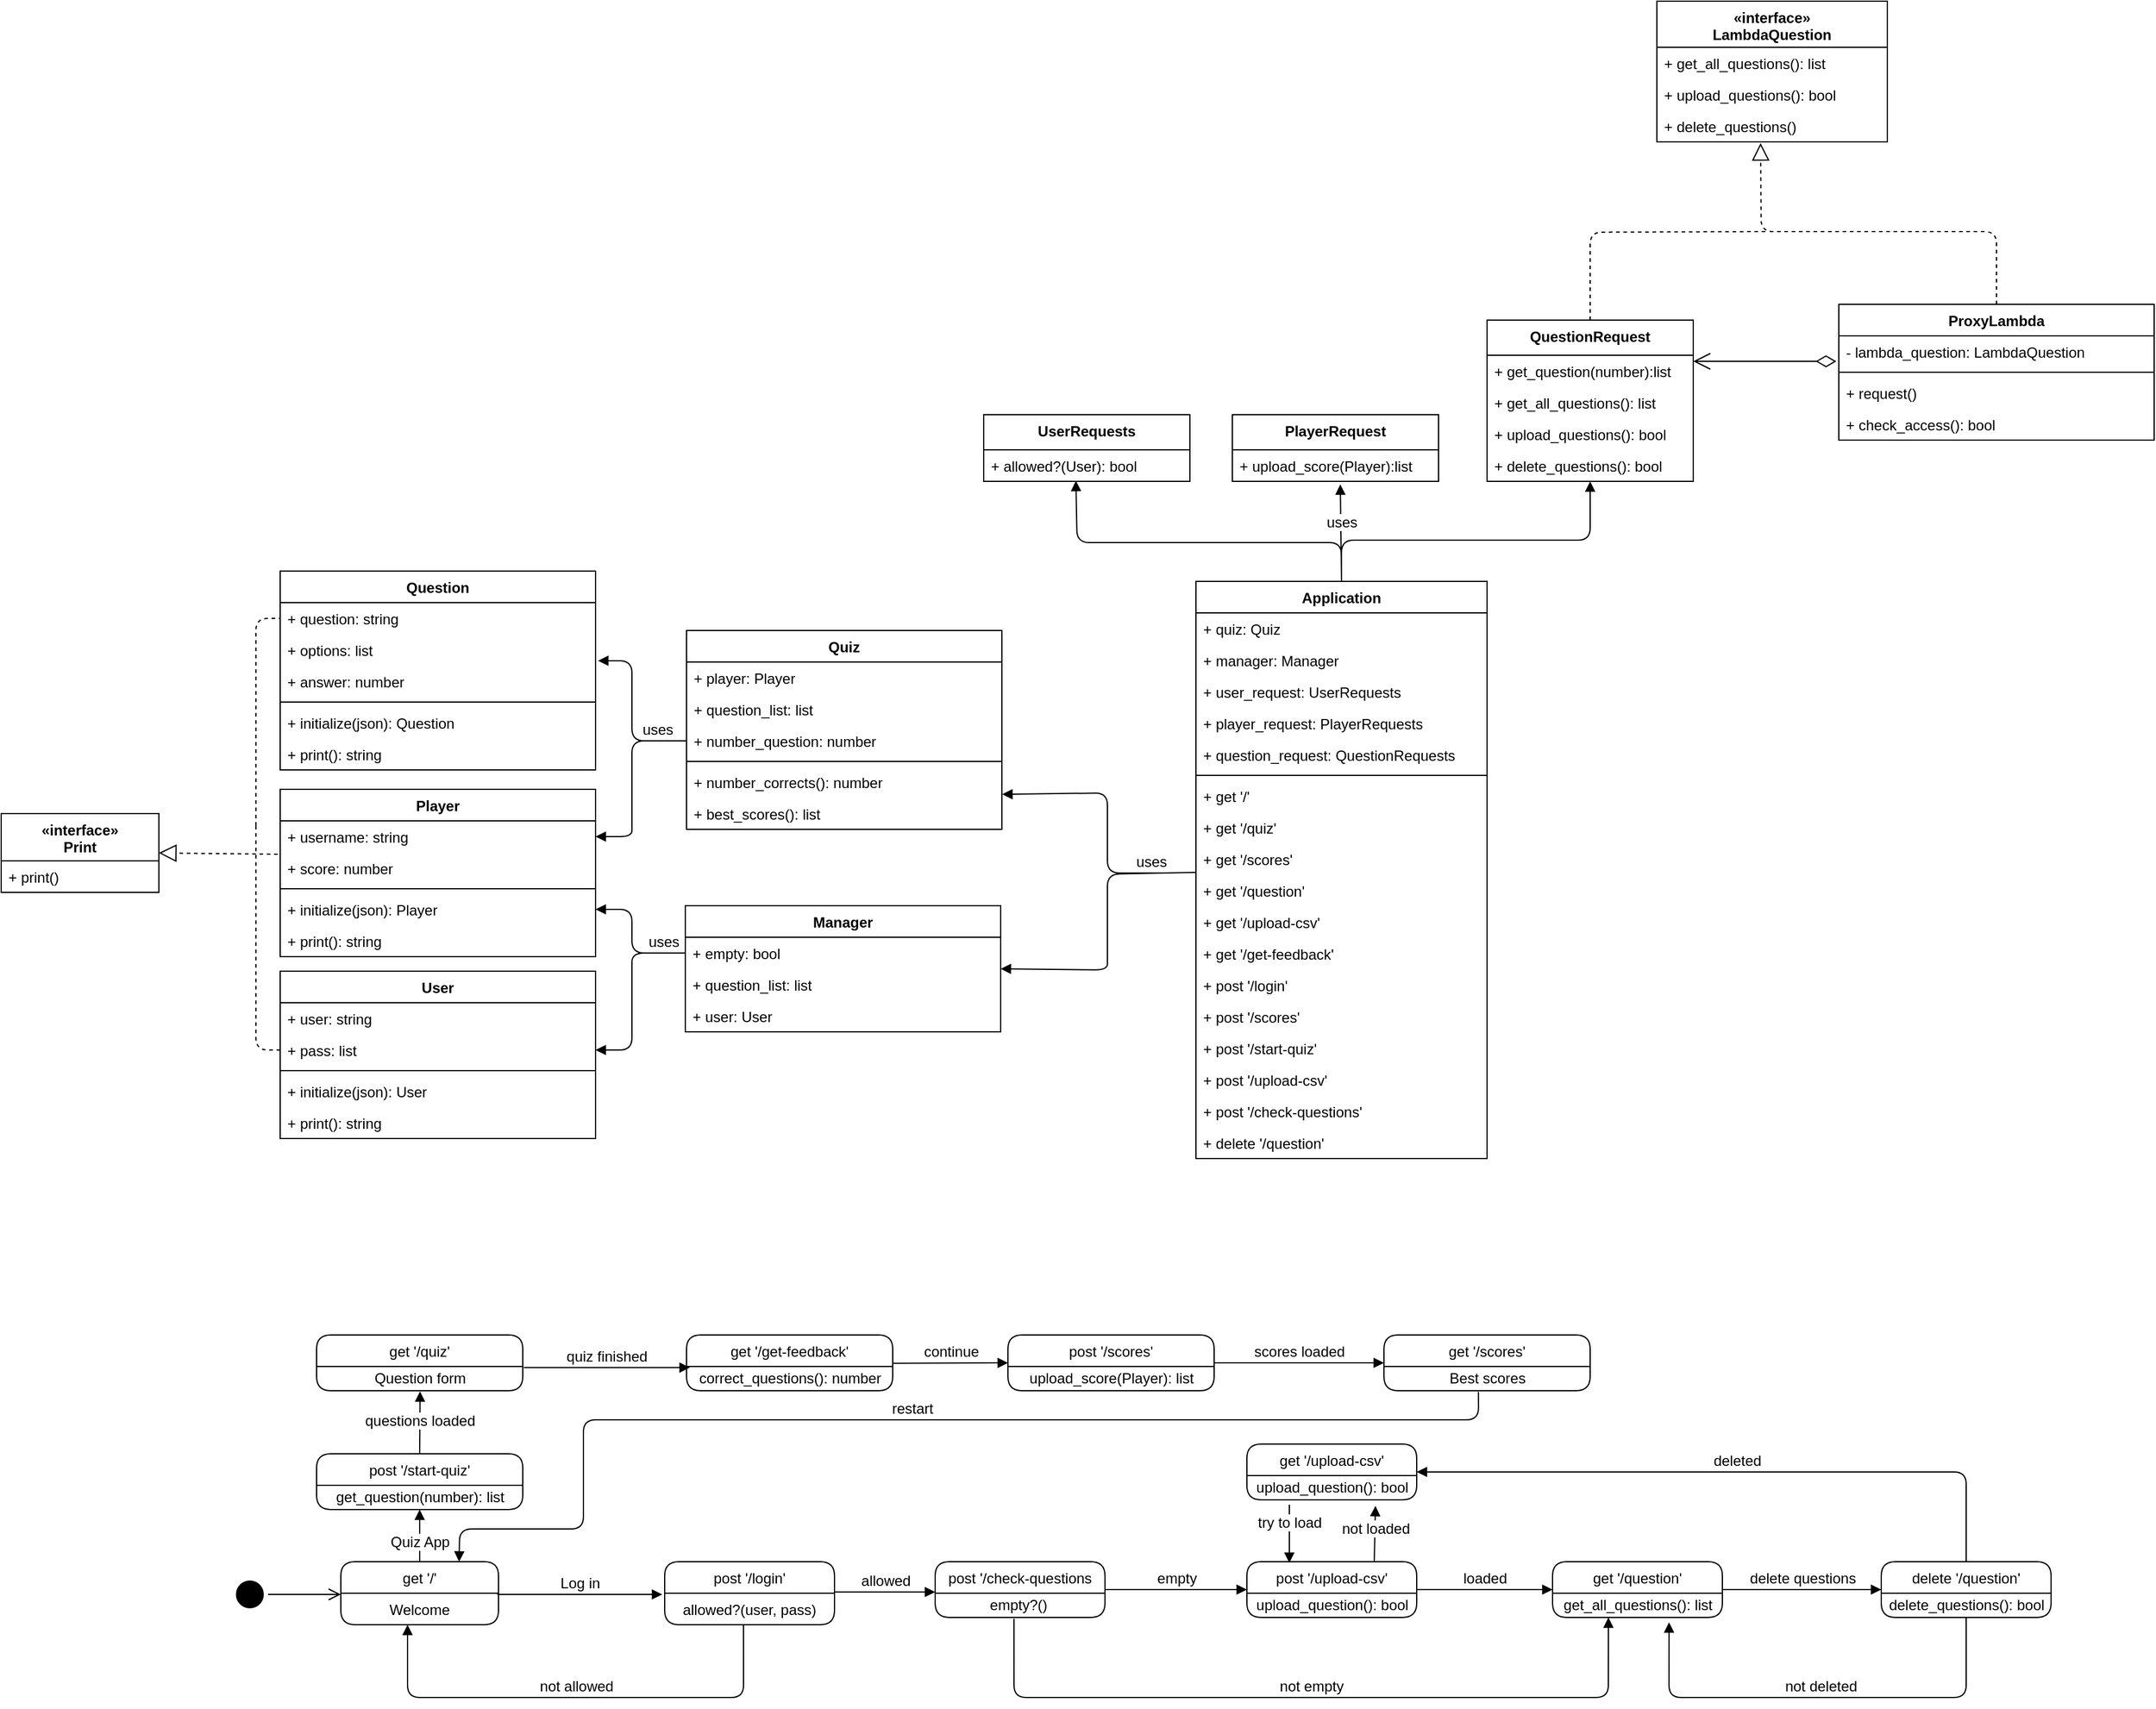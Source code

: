 <mxfile version="13.0.3" type="device"><diagram id="-_boFvUKUnsu9vp5mYl3" name="Page-1"><mxGraphModel dx="1580" dy="2223" grid="1" gridSize="10" guides="1" tooltips="1" connect="1" arrows="1" fold="1" page="1" pageScale="1" pageWidth="1700" pageHeight="1100" math="0" shadow="0"><root><mxCell id="0"/><mxCell id="1" parent="0"/><mxCell id="j40BBaO0-lSrnmw0AqtU-49" value="" style="endArrow=block;dashed=1;endFill=0;endSize=12;html=1;fontSize=12;exitX=-0.008;exitY=1.058;exitDx=0;exitDy=0;entryX=1;entryY=0.5;entryDx=0;entryDy=0;exitPerimeter=0;" parent="1" source="j40BBaO0-lSrnmw0AqtU-28" target="j40BBaO0-lSrnmw0AqtU-42" edge="1"><mxGeometry width="160" relative="1" as="geometry"><mxPoint x="585" y="200" as="sourcePoint"/><mxPoint x="745" y="200" as="targetPoint"/></mxGeometry></mxCell><mxCell id="j40BBaO0-lSrnmw0AqtU-50" value="" style="endArrow=none;dashed=1;html=1;fontSize=12;exitX=0;exitY=0.5;exitDx=0;exitDy=0;" parent="1" source="j40BBaO0-lSrnmw0AqtU-13" edge="1"><mxGeometry width="50" height="50" relative="1" as="geometry"><mxPoint x="410" y="600" as="sourcePoint"/><mxPoint x="410" y="390" as="targetPoint"/><Array as="points"><mxPoint x="410" y="575"/><mxPoint x="410" y="539"/></Array></mxGeometry></mxCell><mxCell id="j40BBaO0-lSrnmw0AqtU-51" value="" style="endArrow=none;dashed=1;html=1;fontSize=12;entryX=0;entryY=0.5;entryDx=0;entryDy=0;" parent="1" target="j40BBaO0-lSrnmw0AqtU-3" edge="1"><mxGeometry width="50" height="50" relative="1" as="geometry"><mxPoint x="410" y="390" as="sourcePoint"/><mxPoint x="715" y="220" as="targetPoint"/><Array as="points"><mxPoint x="410" y="219"/></Array></mxGeometry></mxCell><mxCell id="j40BBaO0-lSrnmw0AqtU-63" value="" style="ellipse;html=1;shape=startState;fillColor=#000000;strokeColor=#000000;rounded=1;fontSize=12;" parent="1" vertex="1"><mxGeometry x="390" y="1009" width="30" height="30" as="geometry"/></mxCell><mxCell id="j40BBaO0-lSrnmw0AqtU-64" value="" style="edgeStyle=orthogonalEdgeStyle;html=1;verticalAlign=bottom;endArrow=open;endSize=8;strokeColor=#000000;fontSize=12;" parent="1" source="j40BBaO0-lSrnmw0AqtU-63" edge="1"><mxGeometry relative="1" as="geometry"><mxPoint x="480" y="1024" as="targetPoint"/></mxGeometry></mxCell><mxCell id="j40BBaO0-lSrnmw0AqtU-67" value="Log in" style="html=1;verticalAlign=bottom;endArrow=block;strokeColor=#000000;fontSize=12;entryX=0;entryY=0.5;entryDx=0;entryDy=0;exitX=0.992;exitY=0.038;exitDx=0;exitDy=0;exitPerimeter=0;" parent="1" source="j40BBaO0-lSrnmw0AqtU-117" edge="1"><mxGeometry width="80" relative="1" as="geometry"><mxPoint x="590" y="1024" as="sourcePoint"/><mxPoint x="745" y="1024" as="targetPoint"/></mxGeometry></mxCell><mxCell id="j40BBaO0-lSrnmw0AqtU-78" value="not allowed" style="html=1;verticalAlign=bottom;endArrow=block;strokeColor=#000000;fontSize=12;exitX=0.464;exitY=1;exitDx=0;exitDy=0;exitPerimeter=0;entryX=0.5;entryY=1;entryDx=0;entryDy=0;" parent="1" source="j40BBaO0-lSrnmw0AqtU-69" edge="1"><mxGeometry width="80" relative="1" as="geometry"><mxPoint x="790" y="1119" as="sourcePoint"/><mxPoint x="535" y="1049" as="targetPoint"/><Array as="points"><mxPoint x="812" y="1109"/><mxPoint x="535" y="1109"/></Array></mxGeometry></mxCell><mxCell id="j40BBaO0-lSrnmw0AqtU-81" value="empty" style="html=1;verticalAlign=bottom;endArrow=block;strokeColor=#000000;fontSize=12;exitX=1;exitY=0.5;exitDx=0;exitDy=0;entryX=0;entryY=0.5;entryDx=0;entryDy=0;" parent="1" source="j40BBaO0-lSrnmw0AqtU-72" target="j40BBaO0-lSrnmw0AqtU-79" edge="1"><mxGeometry width="80" relative="1" as="geometry"><mxPoint x="1057" y="1159" as="sourcePoint"/><mxPoint x="1137" y="1159" as="targetPoint"/></mxGeometry></mxCell><mxCell id="j40BBaO0-lSrnmw0AqtU-107" value="" style="endArrow=open;html=1;endSize=12;startArrow=diamondThin;startSize=14;startFill=0;edgeStyle=orthogonalEdgeStyle;align=left;verticalAlign=bottom;strokeColor=#000000;fontSize=12;exitX=-0.008;exitY=0.808;exitDx=0;exitDy=0;exitPerimeter=0;" parent="1" source="j40BBaO0-lSrnmw0AqtU-109" edge="1"><mxGeometry x="-1" y="3" relative="1" as="geometry"><mxPoint x="1746.04" y="8.01" as="sourcePoint"/><mxPoint x="1595" y="7" as="targetPoint"/></mxGeometry></mxCell><mxCell id="j40BBaO0-lSrnmw0AqtU-113" value="" style="endArrow=block;dashed=1;endFill=0;endSize=12;html=1;strokeColor=#000000;fontSize=12;exitX=0.5;exitY=0;exitDx=0;exitDy=0;entryX=0.45;entryY=1.038;entryDx=0;entryDy=0;entryPerimeter=0;" parent="1" source="j40BBaO0-lSrnmw0AqtU-108" target="j40BBaO0-lSrnmw0AqtU-88" edge="1"><mxGeometry width="160" relative="1" as="geometry"><mxPoint x="1595" y="-170" as="sourcePoint"/><mxPoint x="1755" y="-170" as="targetPoint"/><Array as="points"><mxPoint x="1845" y="-100"/><mxPoint x="1651" y="-100"/></Array></mxGeometry></mxCell><mxCell id="j40BBaO0-lSrnmw0AqtU-114" value="" style="endArrow=none;dashed=1;html=1;strokeColor=#000000;fontSize=12;exitX=0.5;exitY=0;exitDx=0;exitDy=0;" parent="1" source="j40BBaO0-lSrnmw0AqtU-89" edge="1"><mxGeometry width="50" height="50" relative="1" as="geometry"><mxPoint x="1495" y="-46.5" as="sourcePoint"/><mxPoint x="1655" y="-100" as="targetPoint"/><Array as="points"><mxPoint x="1510" y="-99.5"/></Array></mxGeometry></mxCell><mxCell id="j40BBaO0-lSrnmw0AqtU-123" value="loaded" style="html=1;verticalAlign=bottom;endArrow=block;strokeColor=#000000;fontSize=12;exitX=1;exitY=0.5;exitDx=0;exitDy=0;entryX=0;entryY=0.5;entryDx=0;entryDy=0;" parent="1" source="j40BBaO0-lSrnmw0AqtU-79" target="j40BBaO0-lSrnmw0AqtU-124" edge="1"><mxGeometry width="80" relative="1" as="geometry"><mxPoint x="1397" y="1029" as="sourcePoint"/><mxPoint x="1477" y="1024" as="targetPoint"/></mxGeometry></mxCell><mxCell id="j40BBaO0-lSrnmw0AqtU-126" value="not empty" style="html=1;verticalAlign=bottom;endArrow=block;strokeColor=#000000;fontSize=12;exitX=0.464;exitY=1.05;exitDx=0;exitDy=0;exitPerimeter=0;entryX=0.329;entryY=1;entryDx=0;entryDy=0;entryPerimeter=0;" parent="1" source="j40BBaO0-lSrnmw0AqtU-77" target="j40BBaO0-lSrnmw0AqtU-125" edge="1"><mxGeometry width="80" relative="1" as="geometry"><mxPoint x="1117" y="1149" as="sourcePoint"/><mxPoint x="1197" y="1149" as="targetPoint"/><Array as="points"><mxPoint x="1035" y="1109"/><mxPoint x="1525" y="1109"/></Array></mxGeometry></mxCell><mxCell id="j40BBaO0-lSrnmw0AqtU-131" value="not loaded" style="html=1;verticalAlign=bottom;endArrow=block;strokeColor=#000000;fontSize=12;exitX=0.75;exitY=0;exitDx=0;exitDy=0;entryX=0.757;entryY=1.2;entryDx=0;entryDy=0;entryPerimeter=0;" parent="1" source="j40BBaO0-lSrnmw0AqtU-79" edge="1"><mxGeometry x="-0.217" y="-1" width="80" relative="1" as="geometry"><mxPoint x="1380" y="969" as="sourcePoint"/><mxPoint x="1332.98" y="951" as="targetPoint"/><mxPoint as="offset"/></mxGeometry></mxCell><mxCell id="j40BBaO0-lSrnmw0AqtU-132" value="try to load" style="html=1;verticalAlign=bottom;endArrow=block;strokeColor=#000000;fontSize=12;entryX=0.25;entryY=0;entryDx=0;entryDy=0;" parent="1" edge="1"><mxGeometry width="80" relative="1" as="geometry"><mxPoint x="1262" y="950" as="sourcePoint"/><mxPoint x="1262" y="998" as="targetPoint"/></mxGeometry></mxCell><mxCell id="j40BBaO0-lSrnmw0AqtU-135" value="delete questions" style="html=1;verticalAlign=bottom;endArrow=block;strokeColor=#000000;fontSize=12;exitX=1;exitY=0.5;exitDx=0;exitDy=0;entryX=0;entryY=0.5;entryDx=0;entryDy=0;" parent="1" source="j40BBaO0-lSrnmw0AqtU-124" target="j40BBaO0-lSrnmw0AqtU-133" edge="1"><mxGeometry width="80" relative="1" as="geometry"><mxPoint x="1680" y="1159" as="sourcePoint"/><mxPoint x="1670" y="1009" as="targetPoint"/></mxGeometry></mxCell><mxCell id="j40BBaO0-lSrnmw0AqtU-136" value="deleted" style="html=1;verticalAlign=bottom;endArrow=block;strokeColor=#000000;fontSize=12;exitX=0.5;exitY=0;exitDx=0;exitDy=0;entryX=1;entryY=0.5;entryDx=0;entryDy=0;" parent="1" source="j40BBaO0-lSrnmw0AqtU-133" target="j40BBaO0-lSrnmw0AqtU-128" edge="1"><mxGeometry width="80" relative="1" as="geometry"><mxPoint x="1830" y="570" as="sourcePoint"/><mxPoint x="1910" y="570" as="targetPoint"/><Array as="points"><mxPoint x="1820" y="923"/></Array></mxGeometry></mxCell><mxCell id="j40BBaO0-lSrnmw0AqtU-137" value="not deleted" style="html=1;verticalAlign=bottom;endArrow=block;strokeColor=#000000;fontSize=12;exitX=0.5;exitY=1;exitDx=0;exitDy=0;exitPerimeter=0;entryX=0.686;entryY=1.2;entryDx=0;entryDy=0;entryPerimeter=0;" parent="1" source="j40BBaO0-lSrnmw0AqtU-134" target="j40BBaO0-lSrnmw0AqtU-125" edge="1"><mxGeometry width="80" relative="1" as="geometry"><mxPoint x="1790" y="1109" as="sourcePoint"/><mxPoint x="1575" y="1059" as="targetPoint"/><Array as="points"><mxPoint x="1820" y="1109"/><mxPoint x="1575" y="1109"/></Array></mxGeometry></mxCell><mxCell id="j40BBaO0-lSrnmw0AqtU-146" value="Quiz App" style="html=1;verticalAlign=bottom;endArrow=block;strokeColor=#000000;fontSize=12;exitX=0.5;exitY=0;exitDx=0;exitDy=0;" parent="1" source="j40BBaO0-lSrnmw0AqtU-115" target="j40BBaO0-lSrnmw0AqtU-145" edge="1"><mxGeometry x="-0.674" width="80" relative="1" as="geometry"><mxPoint x="790" y="950" as="sourcePoint"/><mxPoint x="870" y="950" as="targetPoint"/><mxPoint as="offset"/></mxGeometry></mxCell><mxCell id="j40BBaO0-lSrnmw0AqtU-149" value="questions loaded" style="html=1;verticalAlign=bottom;endArrow=block;strokeColor=#000000;fontSize=12;exitX=0.5;exitY=0;exitDx=0;exitDy=0;entryX=0.502;entryY=1.027;entryDx=0;entryDy=0;entryPerimeter=0;" parent="1" source="j40BBaO0-lSrnmw0AqtU-138" target="j40BBaO0-lSrnmw0AqtU-148" edge="1"><mxGeometry x="-0.3" width="80" relative="1" as="geometry"><mxPoint x="555" y="1007" as="sourcePoint"/><mxPoint x="555" y="964" as="targetPoint"/><mxPoint as="offset"/></mxGeometry></mxCell><mxCell id="j40BBaO0-lSrnmw0AqtU-152" value="quiz finished" style="html=1;verticalAlign=bottom;endArrow=block;strokeColor=#000000;fontSize=12;exitX=1.005;exitY=0.044;exitDx=0;exitDy=0;exitPerimeter=0;entryX=0.016;entryY=0.044;entryDx=0;entryDy=0;entryPerimeter=0;" parent="1" source="j40BBaO0-lSrnmw0AqtU-148" target="j40BBaO0-lSrnmw0AqtU-151" edge="1"><mxGeometry width="80" relative="1" as="geometry"><mxPoint x="670" y="710" as="sourcePoint"/><mxPoint x="690" y="837" as="targetPoint"/></mxGeometry></mxCell><mxCell id="j40BBaO0-lSrnmw0AqtU-156" value="continue" style="html=1;verticalAlign=bottom;endArrow=block;strokeColor=#000000;fontSize=12;exitX=1.003;exitY=-0.132;exitDx=0;exitDy=0;exitPerimeter=0;entryX=0;entryY=0.5;entryDx=0;entryDy=0;" parent="1" source="j40BBaO0-lSrnmw0AqtU-151" target="j40BBaO0-lSrnmw0AqtU-154" edge="1"><mxGeometry width="80" relative="1" as="geometry"><mxPoint x="980" y="760" as="sourcePoint"/><mxPoint x="1060" y="760" as="targetPoint"/></mxGeometry></mxCell><mxCell id="j40BBaO0-lSrnmw0AqtU-160" value="scores loaded" style="html=1;verticalAlign=bottom;endArrow=block;strokeColor=#000000;fontSize=12;exitX=1;exitY=0.5;exitDx=0;exitDy=0;entryX=0;entryY=0.5;entryDx=0;entryDy=0;" parent="1" source="j40BBaO0-lSrnmw0AqtU-154" target="j40BBaO0-lSrnmw0AqtU-158" edge="1"><mxGeometry width="80" relative="1" as="geometry"><mxPoint x="1230" y="800" as="sourcePoint"/><mxPoint x="1310" y="800" as="targetPoint"/></mxGeometry></mxCell><mxCell id="j40BBaO0-lSrnmw0AqtU-161" value="restart" style="html=1;verticalAlign=bottom;endArrow=block;strokeColor=#000000;fontSize=12;entryX=0.75;entryY=0;entryDx=0;entryDy=0;exitX=0.458;exitY=1.044;exitDx=0;exitDy=0;exitPerimeter=0;" parent="1" source="j40BBaO0-lSrnmw0AqtU-159" target="j40BBaO0-lSrnmw0AqtU-115" edge="1"><mxGeometry width="80" relative="1" as="geometry"><mxPoint x="770" y="920" as="sourcePoint"/><mxPoint x="850" y="920" as="targetPoint"/><Array as="points"><mxPoint x="1418" y="880"/><mxPoint x="680" y="880"/><mxPoint x="680" y="970"/><mxPoint x="578" y="970"/></Array></mxGeometry></mxCell><mxCell id="j40BBaO0-lSrnmw0AqtU-202" value="" style="html=1;verticalAlign=bottom;endArrow=block;strokeColor=#000000;fontSize=12;exitX=0;exitY=0.5;exitDx=0;exitDy=0;entryX=1.008;entryY=-0.154;entryDx=0;entryDy=0;entryPerimeter=0;" parent="1" target="j40BBaO0-lSrnmw0AqtU-7" edge="1"><mxGeometry width="80" relative="1" as="geometry"><mxPoint x="765" y="320" as="sourcePoint"/><mxPoint x="1320" y="480" as="targetPoint"/><Array as="points"><mxPoint x="720" y="320"/><mxPoint x="720" y="254"/></Array></mxGeometry></mxCell><mxCell id="j40BBaO0-lSrnmw0AqtU-203" value="uses" style="html=1;verticalAlign=bottom;endArrow=block;strokeColor=#000000;fontSize=12;entryX=1;entryY=0.5;entryDx=0;entryDy=0;exitX=0;exitY=0.5;exitDx=0;exitDy=0;" parent="1" target="j40BBaO0-lSrnmw0AqtU-28" edge="1"><mxGeometry x="-0.699" width="80" relative="1" as="geometry"><mxPoint x="765" y="320" as="sourcePoint"/><mxPoint x="770" y="620" as="targetPoint"/><Array as="points"><mxPoint x="720" y="320"/><mxPoint x="720" y="379"/><mxPoint x="720" y="399"/></Array><mxPoint x="-1" as="offset"/></mxGeometry></mxCell><mxCell id="j40BBaO0-lSrnmw0AqtU-204" value="uses" style="html=1;verticalAlign=bottom;endArrow=block;strokeColor=#000000;fontSize=12;exitX=0;exitY=0.5;exitDx=0;exitDy=0;entryX=1;entryY=0.5;entryDx=0;entryDy=0;" parent="1" source="j40BBaO0-lSrnmw0AqtU-197" target="j40BBaO0-lSrnmw0AqtU-31" edge="1"><mxGeometry x="-0.694" width="80" relative="1" as="geometry"><mxPoint x="680" y="620" as="sourcePoint"/><mxPoint x="760" y="620" as="targetPoint"/><Array as="points"><mxPoint x="720" y="495"/><mxPoint x="720" y="459"/></Array><mxPoint x="-1" as="offset"/></mxGeometry></mxCell><mxCell id="j40BBaO0-lSrnmw0AqtU-205" value="" style="html=1;verticalAlign=bottom;endArrow=block;strokeColor=#000000;fontSize=12;entryX=1;entryY=0.5;entryDx=0;entryDy=0;exitX=0;exitY=0.5;exitDx=0;exitDy=0;" parent="1" source="j40BBaO0-lSrnmw0AqtU-197" target="j40BBaO0-lSrnmw0AqtU-13" edge="1"><mxGeometry width="80" relative="1" as="geometry"><mxPoint x="780" y="500" as="sourcePoint"/><mxPoint x="860" y="640" as="targetPoint"/><Array as="points"><mxPoint x="720" y="495"/><mxPoint x="720" y="510"/><mxPoint x="720" y="539"/><mxPoint x="720" y="575"/></Array></mxGeometry></mxCell><mxCell id="j40BBaO0-lSrnmw0AqtU-68" value="post '/login'" style="swimlane;fontStyle=0;childLayout=stackLayout;horizontal=1;startSize=26;fillColor=none;horizontalStack=0;resizeParent=1;resizeParentMax=0;resizeLast=0;collapsible=1;marginBottom=0;rounded=1;strokeColor=#000000;fontSize=12;" parent="1" vertex="1"><mxGeometry x="747" y="997" width="140" height="52" as="geometry"/></mxCell><mxCell id="j40BBaO0-lSrnmw0AqtU-76" value="allowed" style="html=1;verticalAlign=bottom;endArrow=block;strokeColor=#000000;fontSize=12;" parent="j40BBaO0-lSrnmw0AqtU-68" edge="1"><mxGeometry width="80" relative="1" as="geometry"><mxPoint x="140" y="25" as="sourcePoint"/><mxPoint x="223" y="25" as="targetPoint"/></mxGeometry></mxCell><mxCell id="j40BBaO0-lSrnmw0AqtU-69" value="allowed?(user, pass)" style="text;strokeColor=none;fillColor=none;align=center;verticalAlign=top;spacingLeft=4;spacingRight=4;overflow=hidden;rotatable=0;points=[[0,0.5],[1,0.5]];portConstraint=eastwest;" parent="j40BBaO0-lSrnmw0AqtU-68" vertex="1"><mxGeometry y="26" width="140" height="26" as="geometry"/></mxCell><mxCell id="j40BBaO0-lSrnmw0AqtU-115" value="get '/'" style="swimlane;fontStyle=0;childLayout=stackLayout;horizontal=1;startSize=26;fillColor=none;horizontalStack=0;resizeParent=1;resizeParentMax=0;resizeLast=0;collapsible=1;marginBottom=0;rounded=1;strokeColor=#000000;fontSize=12;" parent="1" vertex="1"><mxGeometry x="480" y="997" width="130" height="52" as="geometry"/></mxCell><mxCell id="j40BBaO0-lSrnmw0AqtU-117" value="Welcome" style="text;strokeColor=none;fillColor=none;align=center;verticalAlign=top;spacingLeft=4;spacingRight=4;overflow=hidden;rotatable=0;points=[[0,0.5],[1,0.5]];portConstraint=eastwest;" parent="j40BBaO0-lSrnmw0AqtU-115" vertex="1"><mxGeometry y="26" width="130" height="26" as="geometry"/></mxCell><mxCell id="j40BBaO0-lSrnmw0AqtU-79" value="post '/upload-csv'" style="swimlane;fontStyle=0;childLayout=stackLayout;horizontal=1;startSize=26;fillColor=none;horizontalStack=0;resizeParent=1;resizeParentMax=0;resizeLast=0;collapsible=1;marginBottom=0;rounded=1;strokeColor=#000000;fontSize=12;" parent="1" vertex="1"><mxGeometry x="1227" y="997" width="140" height="46" as="geometry"/></mxCell><mxCell id="j40BBaO0-lSrnmw0AqtU-80" value="upload_question(): bool" style="text;html=1;align=center;verticalAlign=middle;resizable=0;points=[];autosize=1;fontSize=12;" parent="j40BBaO0-lSrnmw0AqtU-79" vertex="1"><mxGeometry y="26" width="140" height="20" as="geometry"/></mxCell><mxCell id="j40BBaO0-lSrnmw0AqtU-72" value="post '/check-questions" style="swimlane;fontStyle=0;childLayout=stackLayout;horizontal=1;startSize=26;fillColor=none;horizontalStack=0;resizeParent=1;resizeParentMax=0;resizeLast=0;collapsible=1;marginBottom=0;rounded=1;strokeColor=#000000;fontSize=12;" parent="1" vertex="1"><mxGeometry x="970" y="997" width="140" height="46" as="geometry"/></mxCell><mxCell id="j40BBaO0-lSrnmw0AqtU-77" value="empty?()&amp;nbsp;" style="text;html=1;align=center;verticalAlign=middle;resizable=0;points=[];autosize=1;fontSize=12;" parent="j40BBaO0-lSrnmw0AqtU-72" vertex="1"><mxGeometry y="26" width="140" height="20" as="geometry"/></mxCell><mxCell id="j40BBaO0-lSrnmw0AqtU-124" value="get '/question'" style="swimlane;fontStyle=0;childLayout=stackLayout;horizontal=1;startSize=26;fillColor=none;horizontalStack=0;resizeParent=1;resizeParentMax=0;resizeLast=0;collapsible=1;marginBottom=0;rounded=1;strokeColor=#000000;fontSize=12;" parent="1" vertex="1"><mxGeometry x="1479" y="997" width="140" height="46" as="geometry"/></mxCell><mxCell id="j40BBaO0-lSrnmw0AqtU-125" value="get_all_questions(): list" style="text;html=1;align=center;verticalAlign=middle;resizable=0;points=[];autosize=1;fontSize=12;" parent="j40BBaO0-lSrnmw0AqtU-124" vertex="1"><mxGeometry y="26" width="140" height="20" as="geometry"/></mxCell><mxCell id="j40BBaO0-lSrnmw0AqtU-133" value="delete '/question'" style="swimlane;fontStyle=0;childLayout=stackLayout;horizontal=1;startSize=26;fillColor=none;horizontalStack=0;resizeParent=1;resizeParentMax=0;resizeLast=0;collapsible=1;marginBottom=0;rounded=1;strokeColor=#000000;fontSize=12;" parent="1" vertex="1"><mxGeometry x="1750" y="997" width="140" height="46" as="geometry"/></mxCell><mxCell id="j40BBaO0-lSrnmw0AqtU-134" value="delete_questions(): bool" style="text;html=1;align=center;verticalAlign=middle;resizable=0;points=[];autosize=1;fontSize=12;" parent="j40BBaO0-lSrnmw0AqtU-133" vertex="1"><mxGeometry y="26" width="140" height="20" as="geometry"/></mxCell><mxCell id="j40BBaO0-lSrnmw0AqtU-128" value="get '/upload-csv'" style="swimlane;fontStyle=0;childLayout=stackLayout;horizontal=1;startSize=26;fillColor=none;horizontalStack=0;resizeParent=1;resizeParentMax=0;resizeLast=0;collapsible=1;marginBottom=0;rounded=1;strokeColor=#000000;fontSize=12;" parent="1" vertex="1"><mxGeometry x="1227" y="900" width="140" height="46" as="geometry"/></mxCell><mxCell id="j40BBaO0-lSrnmw0AqtU-129" value="upload_question(): bool" style="text;html=1;align=center;verticalAlign=middle;resizable=0;points=[];autosize=1;fontSize=12;" parent="j40BBaO0-lSrnmw0AqtU-128" vertex="1"><mxGeometry y="26" width="140" height="20" as="geometry"/></mxCell><mxCell id="j40BBaO0-lSrnmw0AqtU-138" value="post '/start-quiz'" style="swimlane;fontStyle=0;childLayout=stackLayout;horizontal=1;startSize=26;fillColor=none;horizontalStack=0;resizeParent=1;resizeParentMax=0;resizeLast=0;collapsible=1;marginBottom=0;rounded=1;strokeColor=#000000;fontSize=12;" parent="1" vertex="1"><mxGeometry x="460" y="908" width="170" height="46" as="geometry"/></mxCell><mxCell id="j40BBaO0-lSrnmw0AqtU-145" value="get_question(number): list" style="text;html=1;align=center;verticalAlign=middle;resizable=0;points=[];autosize=1;fontSize=12;" parent="j40BBaO0-lSrnmw0AqtU-138" vertex="1"><mxGeometry y="26" width="170" height="20" as="geometry"/></mxCell><mxCell id="j40BBaO0-lSrnmw0AqtU-147" value="get '/quiz'" style="swimlane;fontStyle=0;childLayout=stackLayout;horizontal=1;startSize=26;fillColor=none;horizontalStack=0;resizeParent=1;resizeParentMax=0;resizeLast=0;collapsible=1;marginBottom=0;rounded=1;strokeColor=#000000;fontSize=12;" parent="1" vertex="1"><mxGeometry x="460" y="810" width="170" height="46" as="geometry"/></mxCell><mxCell id="j40BBaO0-lSrnmw0AqtU-148" value="Question form" style="text;html=1;align=center;verticalAlign=middle;resizable=0;points=[];autosize=1;fontSize=12;" parent="j40BBaO0-lSrnmw0AqtU-147" vertex="1"><mxGeometry y="26" width="170" height="20" as="geometry"/></mxCell><mxCell id="j40BBaO0-lSrnmw0AqtU-150" value="get '/get-feedback'" style="swimlane;fontStyle=0;childLayout=stackLayout;horizontal=1;startSize=26;fillColor=none;horizontalStack=0;resizeParent=1;resizeParentMax=0;resizeLast=0;collapsible=1;marginBottom=0;rounded=1;strokeColor=#000000;fontSize=12;" parent="1" vertex="1"><mxGeometry x="765" y="810" width="170" height="46" as="geometry"/></mxCell><mxCell id="j40BBaO0-lSrnmw0AqtU-151" value="correct_questions(): number" style="text;html=1;align=center;verticalAlign=middle;resizable=0;points=[];autosize=1;fontSize=12;" parent="j40BBaO0-lSrnmw0AqtU-150" vertex="1"><mxGeometry y="26" width="170" height="20" as="geometry"/></mxCell><mxCell id="j40BBaO0-lSrnmw0AqtU-154" value="post '/scores'" style="swimlane;fontStyle=0;childLayout=stackLayout;horizontal=1;startSize=26;fillColor=none;horizontalStack=0;resizeParent=1;resizeParentMax=0;resizeLast=0;collapsible=1;marginBottom=0;rounded=1;strokeColor=#000000;fontSize=12;" parent="1" vertex="1"><mxGeometry x="1030" y="810" width="170" height="46" as="geometry"/></mxCell><mxCell id="j40BBaO0-lSrnmw0AqtU-155" value="upload_score(Player): list" style="text;html=1;align=center;verticalAlign=middle;resizable=0;points=[];autosize=1;fontSize=12;" parent="j40BBaO0-lSrnmw0AqtU-154" vertex="1"><mxGeometry y="26" width="170" height="20" as="geometry"/></mxCell><mxCell id="j40BBaO0-lSrnmw0AqtU-158" value="get '/scores'" style="swimlane;fontStyle=0;childLayout=stackLayout;horizontal=1;startSize=26;fillColor=none;horizontalStack=0;resizeParent=1;resizeParentMax=0;resizeLast=0;collapsible=1;marginBottom=0;rounded=1;strokeColor=#000000;fontSize=12;" parent="1" vertex="1"><mxGeometry x="1340" y="810" width="170" height="46" as="geometry"/></mxCell><mxCell id="j40BBaO0-lSrnmw0AqtU-159" value="Best scores" style="text;html=1;align=center;verticalAlign=middle;resizable=0;points=[];autosize=1;fontSize=12;" parent="j40BBaO0-lSrnmw0AqtU-158" vertex="1"><mxGeometry y="26" width="170" height="20" as="geometry"/></mxCell><mxCell id="j40BBaO0-lSrnmw0AqtU-243" value="uses" style="html=1;verticalAlign=bottom;endArrow=block;strokeColor=#000000;fontSize=12;exitX=0.5;exitY=0;exitDx=0;exitDy=0;" parent="1" source="j40BBaO0-lSrnmw0AqtU-213" edge="1"><mxGeometry width="80" relative="1" as="geometry"><mxPoint x="1540" y="444.5" as="sourcePoint"/><mxPoint x="1304" y="108.5" as="targetPoint"/></mxGeometry></mxCell><mxCell id="j40BBaO0-lSrnmw0AqtU-244" value="" style="html=1;verticalAlign=bottom;endArrow=block;strokeColor=#000000;fontSize=12;exitX=0.5;exitY=0;exitDx=0;exitDy=0;entryX=0.5;entryY=1;entryDx=0;entryDy=0;" parent="1" source="j40BBaO0-lSrnmw0AqtU-213" target="j40BBaO0-lSrnmw0AqtU-89" edge="1"><mxGeometry width="80" relative="1" as="geometry"><mxPoint x="1450" y="194.5" as="sourcePoint"/><mxPoint x="1530" y="194.5" as="targetPoint"/><Array as="points"><mxPoint x="1305" y="154.5"/><mxPoint x="1510" y="154.5"/></Array></mxGeometry></mxCell><mxCell id="j40BBaO0-lSrnmw0AqtU-245" value="" style="html=1;verticalAlign=bottom;endArrow=block;strokeColor=#000000;fontSize=12;exitX=0.5;exitY=0;exitDx=0;exitDy=0;" parent="1" edge="1"><mxGeometry width="80" relative="1" as="geometry"><mxPoint x="1305" y="190.5" as="sourcePoint"/><mxPoint x="1086" y="105.5" as="targetPoint"/><Array as="points"><mxPoint x="1305" y="156.5"/><mxPoint x="1087" y="156.5"/></Array></mxGeometry></mxCell><mxCell id="j40BBaO0-lSrnmw0AqtU-187" value="Quiz" style="swimlane;fontStyle=1;align=center;verticalAlign=top;childLayout=stackLayout;horizontal=1;startSize=26;horizontalStack=0;resizeParent=1;resizeParentMax=0;resizeLast=0;collapsible=1;marginBottom=0;fontSize=12;" parent="1" vertex="1"><mxGeometry x="765" y="229" width="260" height="164" as="geometry"/></mxCell><mxCell id="j40BBaO0-lSrnmw0AqtU-188" value="+ player: Player" style="text;strokeColor=none;fillColor=none;align=left;verticalAlign=top;spacingLeft=4;spacingRight=4;overflow=hidden;rotatable=0;points=[[0,0.5],[1,0.5]];portConstraint=eastwest;" parent="j40BBaO0-lSrnmw0AqtU-187" vertex="1"><mxGeometry y="26" width="260" height="26" as="geometry"/></mxCell><mxCell id="rGQMdn66XCc7cwlGyOhT-26" value="+ question_list: list" style="text;strokeColor=none;fillColor=none;align=left;verticalAlign=top;spacingLeft=4;spacingRight=4;overflow=hidden;rotatable=0;points=[[0,0.5],[1,0.5]];portConstraint=eastwest;" vertex="1" parent="j40BBaO0-lSrnmw0AqtU-187"><mxGeometry y="52" width="260" height="26" as="geometry"/></mxCell><mxCell id="j40BBaO0-lSrnmw0AqtU-189" value="+ number_question: number" style="text;strokeColor=none;fillColor=none;align=left;verticalAlign=top;spacingLeft=4;spacingRight=4;overflow=hidden;rotatable=0;points=[[0,0.5],[1,0.5]];portConstraint=eastwest;" parent="j40BBaO0-lSrnmw0AqtU-187" vertex="1"><mxGeometry y="78" width="260" height="26" as="geometry"/></mxCell><mxCell id="j40BBaO0-lSrnmw0AqtU-190" value="" style="line;strokeWidth=1;fillColor=none;align=left;verticalAlign=middle;spacingTop=-1;spacingLeft=3;spacingRight=3;rotatable=0;labelPosition=right;points=[];portConstraint=eastwest;" parent="j40BBaO0-lSrnmw0AqtU-187" vertex="1"><mxGeometry y="104" width="260" height="8" as="geometry"/></mxCell><mxCell id="j40BBaO0-lSrnmw0AqtU-191" value="+ number_corrects(): number" style="text;strokeColor=none;fillColor=none;align=left;verticalAlign=top;spacingLeft=4;spacingRight=4;overflow=hidden;rotatable=0;points=[[0,0.5],[1,0.5]];portConstraint=eastwest;" parent="j40BBaO0-lSrnmw0AqtU-187" vertex="1"><mxGeometry y="112" width="260" height="26" as="geometry"/></mxCell><mxCell id="rGQMdn66XCc7cwlGyOhT-5" value="+ best_scores(): list" style="text;strokeColor=none;fillColor=none;align=left;verticalAlign=top;spacingLeft=4;spacingRight=4;overflow=hidden;rotatable=0;points=[[0,0.5],[1,0.5]];portConstraint=eastwest;" vertex="1" parent="j40BBaO0-lSrnmw0AqtU-187"><mxGeometry y="138" width="260" height="26" as="geometry"/></mxCell><mxCell id="j40BBaO0-lSrnmw0AqtU-2" value="Question" style="swimlane;fontStyle=1;align=center;verticalAlign=top;childLayout=stackLayout;horizontal=1;startSize=26;horizontalStack=0;resizeParent=1;resizeParentMax=0;resizeLast=0;collapsible=1;marginBottom=0;fontSize=12;" parent="1" vertex="1"><mxGeometry x="430" y="180" width="260" height="164" as="geometry"/></mxCell><mxCell id="j40BBaO0-lSrnmw0AqtU-3" value="+ question: string&#10;" style="text;strokeColor=none;fillColor=none;align=left;verticalAlign=top;spacingLeft=4;spacingRight=4;overflow=hidden;rotatable=0;points=[[0,0.5],[1,0.5]];portConstraint=eastwest;" parent="j40BBaO0-lSrnmw0AqtU-2" vertex="1"><mxGeometry y="26" width="260" height="26" as="geometry"/></mxCell><mxCell id="j40BBaO0-lSrnmw0AqtU-6" value="+ options: list" style="text;strokeColor=none;fillColor=none;align=left;verticalAlign=top;spacingLeft=4;spacingRight=4;overflow=hidden;rotatable=0;points=[[0,0.5],[1,0.5]];portConstraint=eastwest;" parent="j40BBaO0-lSrnmw0AqtU-2" vertex="1"><mxGeometry y="52" width="260" height="26" as="geometry"/></mxCell><mxCell id="j40BBaO0-lSrnmw0AqtU-7" value="+ answer: number" style="text;strokeColor=none;fillColor=none;align=left;verticalAlign=top;spacingLeft=4;spacingRight=4;overflow=hidden;rotatable=0;points=[[0,0.5],[1,0.5]];portConstraint=eastwest;" parent="j40BBaO0-lSrnmw0AqtU-2" vertex="1"><mxGeometry y="78" width="260" height="26" as="geometry"/></mxCell><mxCell id="j40BBaO0-lSrnmw0AqtU-4" value="" style="line;strokeWidth=1;fillColor=none;align=left;verticalAlign=middle;spacingTop=-1;spacingLeft=3;spacingRight=3;rotatable=0;labelPosition=right;points=[];portConstraint=eastwest;" parent="j40BBaO0-lSrnmw0AqtU-2" vertex="1"><mxGeometry y="104" width="260" height="8" as="geometry"/></mxCell><mxCell id="rGQMdn66XCc7cwlGyOhT-1" value="+ initialize(json): Question" style="text;strokeColor=none;fillColor=none;align=left;verticalAlign=top;spacingLeft=4;spacingRight=4;overflow=hidden;rotatable=0;points=[[0,0.5],[1,0.5]];portConstraint=eastwest;" vertex="1" parent="j40BBaO0-lSrnmw0AqtU-2"><mxGeometry y="112" width="260" height="26" as="geometry"/></mxCell><mxCell id="j40BBaO0-lSrnmw0AqtU-5" value="+ print(): string" style="text;strokeColor=none;fillColor=none;align=left;verticalAlign=top;spacingLeft=4;spacingRight=4;overflow=hidden;rotatable=0;points=[[0,0.5],[1,0.5]];portConstraint=eastwest;" parent="j40BBaO0-lSrnmw0AqtU-2" vertex="1"><mxGeometry y="138" width="260" height="26" as="geometry"/></mxCell><mxCell id="j40BBaO0-lSrnmw0AqtU-11" value="User" style="swimlane;fontStyle=1;align=center;verticalAlign=top;childLayout=stackLayout;horizontal=1;startSize=26;horizontalStack=0;resizeParent=1;resizeParentMax=0;resizeLast=0;collapsible=1;marginBottom=0;fontSize=12;" parent="1" vertex="1"><mxGeometry x="430" y="510" width="260" height="138" as="geometry"/></mxCell><mxCell id="j40BBaO0-lSrnmw0AqtU-12" value="+ user: string&#10;" style="text;strokeColor=none;fillColor=none;align=left;verticalAlign=top;spacingLeft=4;spacingRight=4;overflow=hidden;rotatable=0;points=[[0,0.5],[1,0.5]];portConstraint=eastwest;" parent="j40BBaO0-lSrnmw0AqtU-11" vertex="1"><mxGeometry y="26" width="260" height="26" as="geometry"/></mxCell><mxCell id="j40BBaO0-lSrnmw0AqtU-13" value="+ pass: list" style="text;strokeColor=none;fillColor=none;align=left;verticalAlign=top;spacingLeft=4;spacingRight=4;overflow=hidden;rotatable=0;points=[[0,0.5],[1,0.5]];portConstraint=eastwest;" parent="j40BBaO0-lSrnmw0AqtU-11" vertex="1"><mxGeometry y="52" width="260" height="26" as="geometry"/></mxCell><mxCell id="j40BBaO0-lSrnmw0AqtU-15" value="" style="line;strokeWidth=1;fillColor=none;align=left;verticalAlign=middle;spacingTop=-1;spacingLeft=3;spacingRight=3;rotatable=0;labelPosition=right;points=[];portConstraint=eastwest;" parent="j40BBaO0-lSrnmw0AqtU-11" vertex="1"><mxGeometry y="78" width="260" height="8" as="geometry"/></mxCell><mxCell id="j40BBaO0-lSrnmw0AqtU-16" value="+ initialize(json): User" style="text;strokeColor=none;fillColor=none;align=left;verticalAlign=top;spacingLeft=4;spacingRight=4;overflow=hidden;rotatable=0;points=[[0,0.5],[1,0.5]];portConstraint=eastwest;" parent="j40BBaO0-lSrnmw0AqtU-11" vertex="1"><mxGeometry y="86" width="260" height="26" as="geometry"/></mxCell><mxCell id="rGQMdn66XCc7cwlGyOhT-3" value="+ print(): string" style="text;strokeColor=none;fillColor=none;align=left;verticalAlign=top;spacingLeft=4;spacingRight=4;overflow=hidden;rotatable=0;points=[[0,0.5],[1,0.5]];portConstraint=eastwest;" vertex="1" parent="j40BBaO0-lSrnmw0AqtU-11"><mxGeometry y="112" width="260" height="26" as="geometry"/></mxCell><mxCell id="j40BBaO0-lSrnmw0AqtU-27" value="Player" style="swimlane;fontStyle=1;align=center;verticalAlign=top;childLayout=stackLayout;horizontal=1;startSize=26;horizontalStack=0;resizeParent=1;resizeParentMax=0;resizeLast=0;collapsible=1;marginBottom=0;fontSize=12;" parent="1" vertex="1"><mxGeometry x="430" y="360" width="260" height="138" as="geometry"/></mxCell><mxCell id="j40BBaO0-lSrnmw0AqtU-28" value="+ username: string&#10;" style="text;strokeColor=none;fillColor=none;align=left;verticalAlign=top;spacingLeft=4;spacingRight=4;overflow=hidden;rotatable=0;points=[[0,0.5],[1,0.5]];portConstraint=eastwest;" parent="j40BBaO0-lSrnmw0AqtU-27" vertex="1"><mxGeometry y="26" width="260" height="26" as="geometry"/></mxCell><mxCell id="j40BBaO0-lSrnmw0AqtU-29" value="+ score: number" style="text;strokeColor=none;fillColor=none;align=left;verticalAlign=top;spacingLeft=4;spacingRight=4;overflow=hidden;rotatable=0;points=[[0,0.5],[1,0.5]];portConstraint=eastwest;" parent="j40BBaO0-lSrnmw0AqtU-27" vertex="1"><mxGeometry y="52" width="260" height="26" as="geometry"/></mxCell><mxCell id="j40BBaO0-lSrnmw0AqtU-30" value="" style="line;strokeWidth=1;fillColor=none;align=left;verticalAlign=middle;spacingTop=-1;spacingLeft=3;spacingRight=3;rotatable=0;labelPosition=right;points=[];portConstraint=eastwest;" parent="j40BBaO0-lSrnmw0AqtU-27" vertex="1"><mxGeometry y="78" width="260" height="8" as="geometry"/></mxCell><mxCell id="j40BBaO0-lSrnmw0AqtU-31" value="+ initialize(json): Player" style="text;strokeColor=none;fillColor=none;align=left;verticalAlign=top;spacingLeft=4;spacingRight=4;overflow=hidden;rotatable=0;points=[[0,0.5],[1,0.5]];portConstraint=eastwest;" parent="j40BBaO0-lSrnmw0AqtU-27" vertex="1"><mxGeometry y="86" width="260" height="26" as="geometry"/></mxCell><mxCell id="rGQMdn66XCc7cwlGyOhT-2" value="+ print(): string" style="text;strokeColor=none;fillColor=none;align=left;verticalAlign=top;spacingLeft=4;spacingRight=4;overflow=hidden;rotatable=0;points=[[0,0.5],[1,0.5]];portConstraint=eastwest;" vertex="1" parent="j40BBaO0-lSrnmw0AqtU-27"><mxGeometry y="112" width="260" height="26" as="geometry"/></mxCell><mxCell id="j40BBaO0-lSrnmw0AqtU-42" value="«interface»&#10;Print" style="swimlane;fontStyle=1;align=center;verticalAlign=top;childLayout=stackLayout;horizontal=1;startSize=39;horizontalStack=0;resizeParent=1;resizeParentMax=0;resizeLast=0;collapsible=1;marginBottom=0;fontSize=12;" parent="1" vertex="1"><mxGeometry x="200" y="380" width="130" height="65" as="geometry"/></mxCell><mxCell id="j40BBaO0-lSrnmw0AqtU-43" value="+ print()" style="text;strokeColor=none;fillColor=none;align=left;verticalAlign=top;spacingLeft=4;spacingRight=4;overflow=hidden;rotatable=0;points=[[0,0.5],[1,0.5]];portConstraint=eastwest;" parent="j40BBaO0-lSrnmw0AqtU-42" vertex="1"><mxGeometry y="39" width="130" height="26" as="geometry"/></mxCell><mxCell id="j40BBaO0-lSrnmw0AqtU-195" value="Manager" style="swimlane;fontStyle=1;align=center;verticalAlign=top;childLayout=stackLayout;horizontal=1;startSize=26;horizontalStack=0;resizeParent=1;resizeParentMax=0;resizeLast=0;collapsible=1;marginBottom=0;fontSize=12;" parent="1" vertex="1"><mxGeometry x="764" y="456" width="260" height="104" as="geometry"/></mxCell><mxCell id="j40BBaO0-lSrnmw0AqtU-197" value="+ empty: bool" style="text;strokeColor=none;fillColor=none;align=left;verticalAlign=top;spacingLeft=4;spacingRight=4;overflow=hidden;rotatable=0;points=[[0,0.5],[1,0.5]];portConstraint=eastwest;" parent="j40BBaO0-lSrnmw0AqtU-195" vertex="1"><mxGeometry y="26" width="260" height="26" as="geometry"/></mxCell><mxCell id="rGQMdn66XCc7cwlGyOhT-27" value="+ question_list: list" style="text;strokeColor=none;fillColor=none;align=left;verticalAlign=top;spacingLeft=4;spacingRight=4;overflow=hidden;rotatable=0;points=[[0,0.5],[1,0.5]];portConstraint=eastwest;" vertex="1" parent="j40BBaO0-lSrnmw0AqtU-195"><mxGeometry y="52" width="260" height="26" as="geometry"/></mxCell><mxCell id="j40BBaO0-lSrnmw0AqtU-198" value="+ user: User" style="text;strokeColor=none;fillColor=none;align=left;verticalAlign=top;spacingLeft=4;spacingRight=4;overflow=hidden;rotatable=0;points=[[0,0.5],[1,0.5]];portConstraint=eastwest;" parent="j40BBaO0-lSrnmw0AqtU-195" vertex="1"><mxGeometry y="78" width="260" height="26" as="geometry"/></mxCell><mxCell id="j40BBaO0-lSrnmw0AqtU-213" value="Application" style="swimlane;fontStyle=1;align=center;verticalAlign=top;childLayout=stackLayout;horizontal=1;startSize=26;horizontalStack=0;resizeParent=1;resizeParentMax=0;resizeLast=0;collapsible=1;marginBottom=0;fontSize=12;" parent="1" vertex="1"><mxGeometry x="1185" y="188.5" width="240" height="476" as="geometry"/></mxCell><mxCell id="j40BBaO0-lSrnmw0AqtU-215" value="+ quiz: Quiz" style="text;strokeColor=none;fillColor=none;align=left;verticalAlign=top;spacingLeft=4;spacingRight=4;overflow=hidden;rotatable=0;points=[[0,0.5],[1,0.5]];portConstraint=eastwest;" parent="j40BBaO0-lSrnmw0AqtU-213" vertex="1"><mxGeometry y="26" width="240" height="26" as="geometry"/></mxCell><mxCell id="j40BBaO0-lSrnmw0AqtU-216" value="+ manager: Manager" style="text;strokeColor=none;fillColor=none;align=left;verticalAlign=top;spacingLeft=4;spacingRight=4;overflow=hidden;rotatable=0;points=[[0,0.5],[1,0.5]];portConstraint=eastwest;" parent="j40BBaO0-lSrnmw0AqtU-213" vertex="1"><mxGeometry y="52" width="240" height="26" as="geometry"/></mxCell><mxCell id="j40BBaO0-lSrnmw0AqtU-220" value="+ user_request: UserRequests" style="text;strokeColor=none;fillColor=none;align=left;verticalAlign=top;spacingLeft=4;spacingRight=4;overflow=hidden;rotatable=0;points=[[0,0.5],[1,0.5]];portConstraint=eastwest;" parent="j40BBaO0-lSrnmw0AqtU-213" vertex="1"><mxGeometry y="78" width="240" height="26" as="geometry"/></mxCell><mxCell id="j40BBaO0-lSrnmw0AqtU-221" value="+ player_request: PlayerRequests" style="text;strokeColor=none;fillColor=none;align=left;verticalAlign=top;spacingLeft=4;spacingRight=4;overflow=hidden;rotatable=0;points=[[0,0.5],[1,0.5]];portConstraint=eastwest;" parent="j40BBaO0-lSrnmw0AqtU-213" vertex="1"><mxGeometry y="104" width="240" height="26" as="geometry"/></mxCell><mxCell id="j40BBaO0-lSrnmw0AqtU-222" value="+ question_request: QuestionRequests" style="text;strokeColor=none;fillColor=none;align=left;verticalAlign=top;spacingLeft=4;spacingRight=4;overflow=hidden;rotatable=0;points=[[0,0.5],[1,0.5]];portConstraint=eastwest;" parent="j40BBaO0-lSrnmw0AqtU-213" vertex="1"><mxGeometry y="130" width="240" height="26" as="geometry"/></mxCell><mxCell id="j40BBaO0-lSrnmw0AqtU-217" value="" style="line;strokeWidth=1;fillColor=none;align=left;verticalAlign=middle;spacingTop=-1;spacingLeft=3;spacingRight=3;rotatable=0;labelPosition=right;points=[];portConstraint=eastwest;" parent="j40BBaO0-lSrnmw0AqtU-213" vertex="1"><mxGeometry y="156" width="240" height="8" as="geometry"/></mxCell><mxCell id="j40BBaO0-lSrnmw0AqtU-218" value="+ get '/'" style="text;strokeColor=none;fillColor=none;align=left;verticalAlign=top;spacingLeft=4;spacingRight=4;overflow=hidden;rotatable=0;points=[[0,0.5],[1,0.5]];portConstraint=eastwest;" parent="j40BBaO0-lSrnmw0AqtU-213" vertex="1"><mxGeometry y="164" width="240" height="26" as="geometry"/></mxCell><mxCell id="j40BBaO0-lSrnmw0AqtU-231" value="+ get '/quiz'" style="text;strokeColor=none;fillColor=none;align=left;verticalAlign=top;spacingLeft=4;spacingRight=4;overflow=hidden;rotatable=0;points=[[0,0.5],[1,0.5]];portConstraint=eastwest;" parent="j40BBaO0-lSrnmw0AqtU-213" vertex="1"><mxGeometry y="190" width="240" height="26" as="geometry"/></mxCell><mxCell id="j40BBaO0-lSrnmw0AqtU-227" value="+ get '/scores'" style="text;strokeColor=none;fillColor=none;align=left;verticalAlign=top;spacingLeft=4;spacingRight=4;overflow=hidden;rotatable=0;points=[[0,0.5],[1,0.5]];portConstraint=eastwest;" parent="j40BBaO0-lSrnmw0AqtU-213" vertex="1"><mxGeometry y="216" width="240" height="26" as="geometry"/></mxCell><mxCell id="j40BBaO0-lSrnmw0AqtU-225" value="+ get '/question'" style="text;strokeColor=none;fillColor=none;align=left;verticalAlign=top;spacingLeft=4;spacingRight=4;overflow=hidden;rotatable=0;points=[[0,0.5],[1,0.5]];portConstraint=eastwest;" parent="j40BBaO0-lSrnmw0AqtU-213" vertex="1"><mxGeometry y="242" width="240" height="26" as="geometry"/></mxCell><mxCell id="j40BBaO0-lSrnmw0AqtU-229" value="+ get '/upload-csv'" style="text;strokeColor=none;fillColor=none;align=left;verticalAlign=top;spacingLeft=4;spacingRight=4;overflow=hidden;rotatable=0;points=[[0,0.5],[1,0.5]];portConstraint=eastwest;" parent="j40BBaO0-lSrnmw0AqtU-213" vertex="1"><mxGeometry y="268" width="240" height="26" as="geometry"/></mxCell><mxCell id="j40BBaO0-lSrnmw0AqtU-230" value="+ get '/get-feedback'" style="text;strokeColor=none;fillColor=none;align=left;verticalAlign=top;spacingLeft=4;spacingRight=4;overflow=hidden;rotatable=0;points=[[0,0.5],[1,0.5]];portConstraint=eastwest;" parent="j40BBaO0-lSrnmw0AqtU-213" vertex="1"><mxGeometry y="294" width="240" height="26" as="geometry"/></mxCell><mxCell id="j40BBaO0-lSrnmw0AqtU-219" value="+ post '/login'" style="text;strokeColor=none;fillColor=none;align=left;verticalAlign=top;spacingLeft=4;spacingRight=4;overflow=hidden;rotatable=0;points=[[0,0.5],[1,0.5]];portConstraint=eastwest;" parent="j40BBaO0-lSrnmw0AqtU-213" vertex="1"><mxGeometry y="320" width="240" height="26" as="geometry"/></mxCell><mxCell id="j40BBaO0-lSrnmw0AqtU-228" value="+ post '/scores'" style="text;strokeColor=none;fillColor=none;align=left;verticalAlign=top;spacingLeft=4;spacingRight=4;overflow=hidden;rotatable=0;points=[[0,0.5],[1,0.5]];portConstraint=eastwest;" parent="j40BBaO0-lSrnmw0AqtU-213" vertex="1"><mxGeometry y="346" width="240" height="26" as="geometry"/></mxCell><mxCell id="j40BBaO0-lSrnmw0AqtU-237" value="+ post '/start-quiz'" style="text;strokeColor=none;fillColor=none;align=left;verticalAlign=top;spacingLeft=4;spacingRight=4;overflow=hidden;rotatable=0;points=[[0,0.5],[1,0.5]];portConstraint=eastwest;" parent="j40BBaO0-lSrnmw0AqtU-213" vertex="1"><mxGeometry y="372" width="240" height="26" as="geometry"/></mxCell><mxCell id="j40BBaO0-lSrnmw0AqtU-236" value="+ post '/upload-csv'" style="text;strokeColor=none;fillColor=none;align=left;verticalAlign=top;spacingLeft=4;spacingRight=4;overflow=hidden;rotatable=0;points=[[0,0.5],[1,0.5]];portConstraint=eastwest;" parent="j40BBaO0-lSrnmw0AqtU-213" vertex="1"><mxGeometry y="398" width="240" height="26" as="geometry"/></mxCell><mxCell id="j40BBaO0-lSrnmw0AqtU-223" value="+ post '/check-questions'" style="text;strokeColor=none;fillColor=none;align=left;verticalAlign=top;spacingLeft=4;spacingRight=4;overflow=hidden;rotatable=0;points=[[0,0.5],[1,0.5]];portConstraint=eastwest;" parent="j40BBaO0-lSrnmw0AqtU-213" vertex="1"><mxGeometry y="424" width="240" height="26" as="geometry"/></mxCell><mxCell id="j40BBaO0-lSrnmw0AqtU-226" value="+ delete '/question'" style="text;strokeColor=none;fillColor=none;align=left;verticalAlign=top;spacingLeft=4;spacingRight=4;overflow=hidden;rotatable=0;points=[[0,0.5],[1,0.5]];portConstraint=eastwest;" parent="j40BBaO0-lSrnmw0AqtU-213" vertex="1"><mxGeometry y="450" width="240" height="26" as="geometry"/></mxCell><mxCell id="j40BBaO0-lSrnmw0AqtU-82" value="«interface»&#10;LambdaQuestion" style="swimlane;fontStyle=1;align=center;verticalAlign=top;childLayout=stackLayout;horizontal=1;startSize=38;horizontalStack=0;resizeParent=1;resizeParentMax=0;resizeLast=0;collapsible=1;marginBottom=0;fontSize=12;" parent="1" vertex="1"><mxGeometry x="1565" y="-290" width="190" height="116" as="geometry"/></mxCell><mxCell id="j40BBaO0-lSrnmw0AqtU-143" value="+ get_all_questions(): list" style="text;strokeColor=none;fillColor=none;align=left;verticalAlign=top;spacingLeft=4;spacingRight=4;overflow=hidden;rotatable=0;points=[[0,0.5],[1,0.5]];portConstraint=eastwest;" parent="j40BBaO0-lSrnmw0AqtU-82" vertex="1"><mxGeometry y="38" width="190" height="26" as="geometry"/></mxCell><mxCell id="j40BBaO0-lSrnmw0AqtU-141" value="+ upload_questions(): bool" style="text;strokeColor=none;fillColor=none;align=left;verticalAlign=top;spacingLeft=4;spacingRight=4;overflow=hidden;rotatable=0;points=[[0,0.5],[1,0.5]];portConstraint=eastwest;" parent="j40BBaO0-lSrnmw0AqtU-82" vertex="1"><mxGeometry y="64" width="190" height="26" as="geometry"/></mxCell><mxCell id="j40BBaO0-lSrnmw0AqtU-88" value="+ delete_questions()" style="text;strokeColor=none;fillColor=none;align=left;verticalAlign=top;spacingLeft=4;spacingRight=4;overflow=hidden;rotatable=0;points=[[0,0.5],[1,0.5]];portConstraint=eastwest;" parent="j40BBaO0-lSrnmw0AqtU-82" vertex="1"><mxGeometry y="90" width="190" height="26" as="geometry"/></mxCell><mxCell id="j40BBaO0-lSrnmw0AqtU-108" value="ProxyLambda" style="swimlane;fontStyle=1;align=center;verticalAlign=top;childLayout=stackLayout;horizontal=1;startSize=26;horizontalStack=0;resizeParent=1;resizeParentMax=0;resizeLast=0;collapsible=1;marginBottom=0;fontSize=12;" parent="1" vertex="1"><mxGeometry x="1715" y="-40" width="260" height="112" as="geometry"/></mxCell><mxCell id="j40BBaO0-lSrnmw0AqtU-109" value="- lambda_question: LambdaQuestion&#10;" style="text;strokeColor=none;fillColor=none;align=left;verticalAlign=top;spacingLeft=4;spacingRight=4;overflow=hidden;rotatable=0;points=[[0,0.5],[1,0.5]];portConstraint=eastwest;" parent="j40BBaO0-lSrnmw0AqtU-108" vertex="1"><mxGeometry y="26" width="260" height="26" as="geometry"/></mxCell><mxCell id="j40BBaO0-lSrnmw0AqtU-110" value="" style="line;strokeWidth=1;fillColor=none;align=left;verticalAlign=middle;spacingTop=-1;spacingLeft=3;spacingRight=3;rotatable=0;labelPosition=right;points=[];portConstraint=eastwest;" parent="j40BBaO0-lSrnmw0AqtU-108" vertex="1"><mxGeometry y="52" width="260" height="8" as="geometry"/></mxCell><mxCell id="j40BBaO0-lSrnmw0AqtU-111" value="+ request()" style="text;strokeColor=none;fillColor=none;align=left;verticalAlign=top;spacingLeft=4;spacingRight=4;overflow=hidden;rotatable=0;points=[[0,0.5],[1,0.5]];portConstraint=eastwest;" parent="j40BBaO0-lSrnmw0AqtU-108" vertex="1"><mxGeometry y="60" width="260" height="26" as="geometry"/></mxCell><mxCell id="j40BBaO0-lSrnmw0AqtU-112" value="+ check_access(): bool" style="text;strokeColor=none;fillColor=none;align=left;verticalAlign=top;spacingLeft=4;spacingRight=4;overflow=hidden;rotatable=0;points=[[0,0.5],[1,0.5]];portConstraint=eastwest;" parent="j40BBaO0-lSrnmw0AqtU-108" vertex="1"><mxGeometry y="86" width="260" height="26" as="geometry"/></mxCell><mxCell id="j40BBaO0-lSrnmw0AqtU-89" value="QuestionRequest" style="swimlane;fontStyle=1;align=center;verticalAlign=top;childLayout=stackLayout;horizontal=1;startSize=29;horizontalStack=0;resizeParent=1;resizeParentMax=0;resizeLast=0;collapsible=1;marginBottom=0;fontSize=12;" parent="1" vertex="1"><mxGeometry x="1425" y="-27" width="170" height="133" as="geometry"/></mxCell><mxCell id="j40BBaO0-lSrnmw0AqtU-140" value="+ get_question(number):list " style="text;strokeColor=none;fillColor=none;align=left;verticalAlign=top;spacingLeft=4;spacingRight=4;overflow=hidden;rotatable=0;points=[[0,0.5],[1,0.5]];portConstraint=eastwest;" parent="j40BBaO0-lSrnmw0AqtU-89" vertex="1"><mxGeometry y="29" width="170" height="26" as="geometry"/></mxCell><mxCell id="j40BBaO0-lSrnmw0AqtU-90" value="+ get_all_questions(): list" style="text;strokeColor=none;fillColor=none;align=left;verticalAlign=top;spacingLeft=4;spacingRight=4;overflow=hidden;rotatable=0;points=[[0,0.5],[1,0.5]];portConstraint=eastwest;" parent="j40BBaO0-lSrnmw0AqtU-89" vertex="1"><mxGeometry y="55" width="170" height="26" as="geometry"/></mxCell><mxCell id="j40BBaO0-lSrnmw0AqtU-122" value="+ upload_questions(): bool" style="text;strokeColor=none;fillColor=none;align=left;verticalAlign=top;spacingLeft=4;spacingRight=4;overflow=hidden;rotatable=0;points=[[0,0.5],[1,0.5]];portConstraint=eastwest;" parent="j40BBaO0-lSrnmw0AqtU-89" vertex="1"><mxGeometry y="81" width="170" height="26" as="geometry"/></mxCell><mxCell id="j40BBaO0-lSrnmw0AqtU-91" value="+ delete_questions(): bool" style="text;strokeColor=none;fillColor=none;align=left;verticalAlign=top;spacingLeft=4;spacingRight=4;overflow=hidden;rotatable=0;points=[[0,0.5],[1,0.5]];portConstraint=eastwest;" parent="j40BBaO0-lSrnmw0AqtU-89" vertex="1"><mxGeometry y="107" width="170" height="26" as="geometry"/></mxCell><mxCell id="j40BBaO0-lSrnmw0AqtU-171" value="UserRequests" style="swimlane;fontStyle=1;align=center;verticalAlign=top;childLayout=stackLayout;horizontal=1;startSize=29;horizontalStack=0;resizeParent=1;resizeParentMax=0;resizeLast=0;collapsible=1;marginBottom=0;fontSize=12;" parent="1" vertex="1"><mxGeometry x="1010" y="51" width="170" height="55" as="geometry"/></mxCell><mxCell id="j40BBaO0-lSrnmw0AqtU-173" value="+ allowed?(User): bool " style="text;strokeColor=none;fillColor=none;align=left;verticalAlign=top;spacingLeft=4;spacingRight=4;overflow=hidden;rotatable=0;points=[[0,0.5],[1,0.5]];portConstraint=eastwest;" parent="j40BBaO0-lSrnmw0AqtU-171" vertex="1"><mxGeometry y="29" width="170" height="26" as="geometry"/></mxCell><mxCell id="j40BBaO0-lSrnmw0AqtU-182" value="PlayerRequest" style="swimlane;fontStyle=1;align=center;verticalAlign=top;childLayout=stackLayout;horizontal=1;startSize=29;horizontalStack=0;resizeParent=1;resizeParentMax=0;resizeLast=0;collapsible=1;marginBottom=0;fontSize=12;" parent="1" vertex="1"><mxGeometry x="1215" y="51" width="170" height="55" as="geometry"/></mxCell><mxCell id="j40BBaO0-lSrnmw0AqtU-183" value="+ upload_score(Player):list " style="text;strokeColor=none;fillColor=none;align=left;verticalAlign=top;spacingLeft=4;spacingRight=4;overflow=hidden;rotatable=0;points=[[0,0.5],[1,0.5]];portConstraint=eastwest;" parent="j40BBaO0-lSrnmw0AqtU-182" vertex="1"><mxGeometry y="29" width="170" height="26" as="geometry"/></mxCell><mxCell id="rGQMdn66XCc7cwlGyOhT-28" value="" style="html=1;verticalAlign=bottom;endArrow=block;strokeColor=#000000;fontSize=12;exitX=0;exitY=0.5;exitDx=0;exitDy=0;entryX=1.001;entryY=0.89;entryDx=0;entryDy=0;entryPerimeter=0;" edge="1" parent="1" target="j40BBaO0-lSrnmw0AqtU-191"><mxGeometry width="80" relative="1" as="geometry"><mxPoint x="1157" y="429" as="sourcePoint"/><mxPoint x="1084.08" y="362.996" as="targetPoint"/><Array as="points"><mxPoint x="1112" y="429"/><mxPoint x="1112" y="363"/></Array></mxGeometry></mxCell><mxCell id="rGQMdn66XCc7cwlGyOhT-29" value="uses" style="html=1;verticalAlign=bottom;endArrow=block;strokeColor=#000000;fontSize=12;entryX=1;entryY=0.5;entryDx=0;entryDy=0;exitX=0.001;exitY=-0.113;exitDx=0;exitDy=0;exitPerimeter=0;" edge="1" parent="1" target="j40BBaO0-lSrnmw0AqtU-195"><mxGeometry x="-0.699" width="80" relative="1" as="geometry"><mxPoint x="1185.24" y="428.562" as="sourcePoint"/><mxPoint x="1082" y="509" as="targetPoint"/><Array as="points"><mxPoint x="1112" y="430"/><mxPoint x="1112" y="489"/><mxPoint x="1112" y="509"/></Array><mxPoint x="-1" as="offset"/></mxGeometry></mxCell></root></mxGraphModel></diagram></mxfile>